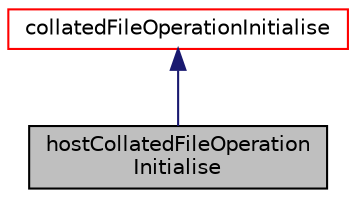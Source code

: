 digraph "hostCollatedFileOperationInitialise"
{
  bgcolor="transparent";
  edge [fontname="Helvetica",fontsize="10",labelfontname="Helvetica",labelfontsize="10"];
  node [fontname="Helvetica",fontsize="10",shape=record];
  Node1 [label="hostCollatedFileOperation\lInitialise",height=0.2,width=0.4,color="black", fillcolor="grey75", style="filled" fontcolor="black"];
  Node2 -> Node1 [dir="back",color="midnightblue",fontsize="10",style="solid",fontname="Helvetica"];
  Node2 [label="collatedFileOperationInitialise",height=0.2,width=0.4,color="red",URL="$classFoam_1_1fileOperations_1_1collatedFileOperationInitialise.html"];
}

